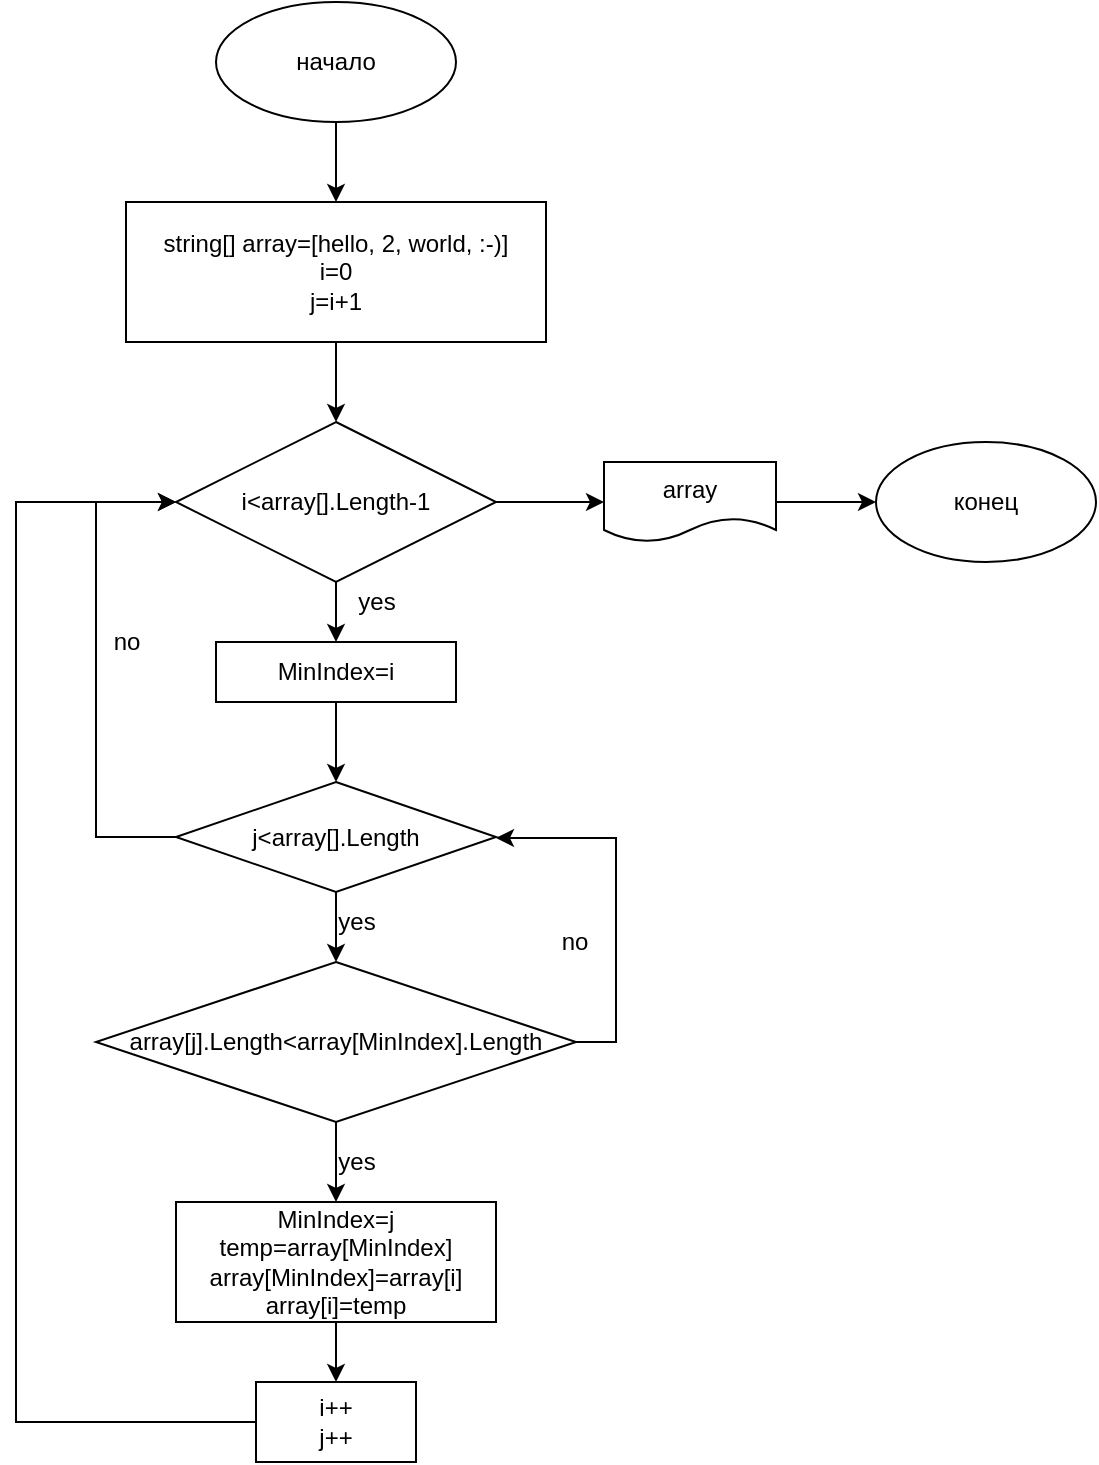 <mxfile version="13.9.9" type="device"><diagram id="XOBmZSSDc6DuCFWHy2Ek" name="Страница 1"><mxGraphModel dx="1038" dy="607" grid="1" gridSize="10" guides="1" tooltips="1" connect="1" arrows="1" fold="1" page="1" pageScale="1" pageWidth="827" pageHeight="1169" math="0" shadow="0"><root><mxCell id="0"/><mxCell id="1" parent="0"/><mxCell id="9MqxhIqgV4MYDiobVkzC-3" value="" style="edgeStyle=orthogonalEdgeStyle;rounded=0;orthogonalLoop=1;jettySize=auto;html=1;" edge="1" parent="1" source="9MqxhIqgV4MYDiobVkzC-4" target="9MqxhIqgV4MYDiobVkzC-5"><mxGeometry relative="1" as="geometry"/></mxCell><mxCell id="9MqxhIqgV4MYDiobVkzC-4" value="начало" style="ellipse;whiteSpace=wrap;html=1;" vertex="1" parent="1"><mxGeometry x="220" y="30" width="120" height="60" as="geometry"/></mxCell><mxCell id="9MqxhIqgV4MYDiobVkzC-7" value="" style="edgeStyle=orthogonalEdgeStyle;rounded=0;orthogonalLoop=1;jettySize=auto;html=1;" edge="1" parent="1" source="9MqxhIqgV4MYDiobVkzC-5" target="9MqxhIqgV4MYDiobVkzC-6"><mxGeometry relative="1" as="geometry"/></mxCell><mxCell id="9MqxhIqgV4MYDiobVkzC-5" value="&lt;span&gt;string[] array&lt;/span&gt;=[hello, 2, world, :-)]&lt;br&gt;i=0&lt;br&gt;j=i+1" style="rounded=0;whiteSpace=wrap;html=1;" vertex="1" parent="1"><mxGeometry x="175" y="130" width="210" height="70" as="geometry"/></mxCell><mxCell id="9MqxhIqgV4MYDiobVkzC-9" value="" style="edgeStyle=orthogonalEdgeStyle;rounded=0;orthogonalLoop=1;jettySize=auto;html=1;" edge="1" parent="1" source="9MqxhIqgV4MYDiobVkzC-6" target="9MqxhIqgV4MYDiobVkzC-8"><mxGeometry relative="1" as="geometry"/></mxCell><mxCell id="9MqxhIqgV4MYDiobVkzC-33" value="" style="edgeStyle=orthogonalEdgeStyle;rounded=0;orthogonalLoop=1;jettySize=auto;html=1;" edge="1" parent="1" source="9MqxhIqgV4MYDiobVkzC-6" target="9MqxhIqgV4MYDiobVkzC-31"><mxGeometry relative="1" as="geometry"/></mxCell><mxCell id="9MqxhIqgV4MYDiobVkzC-6" value="i&amp;lt;&lt;span&gt;array[].Length-1&lt;/span&gt;" style="rhombus;whiteSpace=wrap;html=1;rounded=0;" vertex="1" parent="1"><mxGeometry x="200" y="240" width="160" height="80" as="geometry"/></mxCell><mxCell id="9MqxhIqgV4MYDiobVkzC-11" value="" style="edgeStyle=orthogonalEdgeStyle;rounded=0;orthogonalLoop=1;jettySize=auto;html=1;" edge="1" parent="1" source="9MqxhIqgV4MYDiobVkzC-8" target="9MqxhIqgV4MYDiobVkzC-10"><mxGeometry relative="1" as="geometry"/></mxCell><mxCell id="9MqxhIqgV4MYDiobVkzC-8" value="MinIndex=i" style="whiteSpace=wrap;html=1;rounded=0;" vertex="1" parent="1"><mxGeometry x="220" y="350" width="120" height="30" as="geometry"/></mxCell><mxCell id="9MqxhIqgV4MYDiobVkzC-13" value="" style="edgeStyle=orthogonalEdgeStyle;rounded=0;orthogonalLoop=1;jettySize=auto;html=1;" edge="1" parent="1" source="9MqxhIqgV4MYDiobVkzC-10" target="9MqxhIqgV4MYDiobVkzC-12"><mxGeometry relative="1" as="geometry"/></mxCell><mxCell id="9MqxhIqgV4MYDiobVkzC-28" style="edgeStyle=orthogonalEdgeStyle;rounded=0;orthogonalLoop=1;jettySize=auto;html=1;" edge="1" parent="1" source="9MqxhIqgV4MYDiobVkzC-10"><mxGeometry relative="1" as="geometry"><mxPoint x="200" y="280" as="targetPoint"/><Array as="points"><mxPoint x="160" y="448"/><mxPoint x="160" y="280"/></Array></mxGeometry></mxCell><mxCell id="9MqxhIqgV4MYDiobVkzC-10" value="&lt;span&gt;j&amp;lt;&lt;/span&gt;&lt;span&gt;array[].Length&lt;/span&gt;" style="rhombus;whiteSpace=wrap;html=1;rounded=0;" vertex="1" parent="1"><mxGeometry x="200" y="420" width="160" height="55" as="geometry"/></mxCell><mxCell id="9MqxhIqgV4MYDiobVkzC-15" value="" style="edgeStyle=orthogonalEdgeStyle;rounded=0;orthogonalLoop=1;jettySize=auto;html=1;" edge="1" parent="1" source="9MqxhIqgV4MYDiobVkzC-12" target="9MqxhIqgV4MYDiobVkzC-14"><mxGeometry relative="1" as="geometry"/></mxCell><mxCell id="9MqxhIqgV4MYDiobVkzC-23" style="edgeStyle=orthogonalEdgeStyle;rounded=0;orthogonalLoop=1;jettySize=auto;html=1;" edge="1" parent="1" source="9MqxhIqgV4MYDiobVkzC-12"><mxGeometry relative="1" as="geometry"><mxPoint x="360" y="448" as="targetPoint"/><Array as="points"><mxPoint x="420" y="550"/><mxPoint x="420" y="448"/></Array></mxGeometry></mxCell><mxCell id="9MqxhIqgV4MYDiobVkzC-12" value="&lt;span&gt;array[j].Length&amp;lt;&lt;/span&gt;array[MinIndex].Length" style="rhombus;whiteSpace=wrap;html=1;rounded=0;" vertex="1" parent="1"><mxGeometry x="160" y="510" width="240" height="80" as="geometry"/></mxCell><mxCell id="9MqxhIqgV4MYDiobVkzC-17" value="" style="edgeStyle=orthogonalEdgeStyle;rounded=0;orthogonalLoop=1;jettySize=auto;html=1;" edge="1" parent="1" source="9MqxhIqgV4MYDiobVkzC-14" target="9MqxhIqgV4MYDiobVkzC-16"><mxGeometry relative="1" as="geometry"/></mxCell><mxCell id="9MqxhIqgV4MYDiobVkzC-14" value="&lt;span&gt;MinIndex=j&lt;br&gt;&lt;/span&gt;temp=array[MinIndex]&lt;br&gt;array[MinIndex]=array[i]&lt;br&gt;array[i]=temp&lt;span&gt;&lt;br&gt;&lt;/span&gt;" style="whiteSpace=wrap;html=1;rounded=0;" vertex="1" parent="1"><mxGeometry x="200" y="630" width="160" height="60" as="geometry"/></mxCell><mxCell id="9MqxhIqgV4MYDiobVkzC-18" style="edgeStyle=orthogonalEdgeStyle;rounded=0;orthogonalLoop=1;jettySize=auto;html=1;" edge="1" parent="1" source="9MqxhIqgV4MYDiobVkzC-16"><mxGeometry relative="1" as="geometry"><mxPoint x="200" y="280" as="targetPoint"/><Array as="points"><mxPoint x="120" y="740"/><mxPoint x="120" y="280"/><mxPoint x="200" y="280"/></Array></mxGeometry></mxCell><mxCell id="9MqxhIqgV4MYDiobVkzC-16" value="i++&lt;br&gt;j++" style="whiteSpace=wrap;html=1;" vertex="1" parent="1"><mxGeometry x="240" y="720" width="80" height="40" as="geometry"/></mxCell><mxCell id="9MqxhIqgV4MYDiobVkzC-19" value="yes" style="text;html=1;align=center;verticalAlign=middle;resizable=0;points=[];autosize=1;" vertex="1" parent="1"><mxGeometry x="275" y="480" width="30" height="20" as="geometry"/></mxCell><mxCell id="9MqxhIqgV4MYDiobVkzC-20" value="yes" style="text;html=1;align=center;verticalAlign=middle;resizable=0;points=[];autosize=1;" vertex="1" parent="1"><mxGeometry x="275" y="600" width="30" height="20" as="geometry"/></mxCell><mxCell id="9MqxhIqgV4MYDiobVkzC-21" value="yes" style="text;html=1;align=center;verticalAlign=middle;resizable=0;points=[];autosize=1;" vertex="1" parent="1"><mxGeometry x="285" y="320" width="30" height="20" as="geometry"/></mxCell><mxCell id="9MqxhIqgV4MYDiobVkzC-24" value="no" style="text;html=1;align=center;verticalAlign=middle;resizable=0;points=[];autosize=1;" vertex="1" parent="1"><mxGeometry x="384" y="490" width="30" height="20" as="geometry"/></mxCell><mxCell id="9MqxhIqgV4MYDiobVkzC-29" value="no" style="text;html=1;align=center;verticalAlign=middle;resizable=0;points=[];autosize=1;" vertex="1" parent="1"><mxGeometry x="160" y="340" width="30" height="20" as="geometry"/></mxCell><mxCell id="9MqxhIqgV4MYDiobVkzC-30" value="" style="edgeStyle=orthogonalEdgeStyle;rounded=0;orthogonalLoop=1;jettySize=auto;html=1;" edge="1" parent="1" source="9MqxhIqgV4MYDiobVkzC-31" target="9MqxhIqgV4MYDiobVkzC-32"><mxGeometry relative="1" as="geometry"/></mxCell><mxCell id="9MqxhIqgV4MYDiobVkzC-31" value="array" style="shape=document;whiteSpace=wrap;html=1;boundedLbl=1;" vertex="1" parent="1"><mxGeometry x="414" y="260" width="86" height="40" as="geometry"/></mxCell><mxCell id="9MqxhIqgV4MYDiobVkzC-32" value="конец" style="ellipse;whiteSpace=wrap;html=1;" vertex="1" parent="1"><mxGeometry x="550" y="250" width="110" height="60" as="geometry"/></mxCell></root></mxGraphModel></diagram></mxfile>